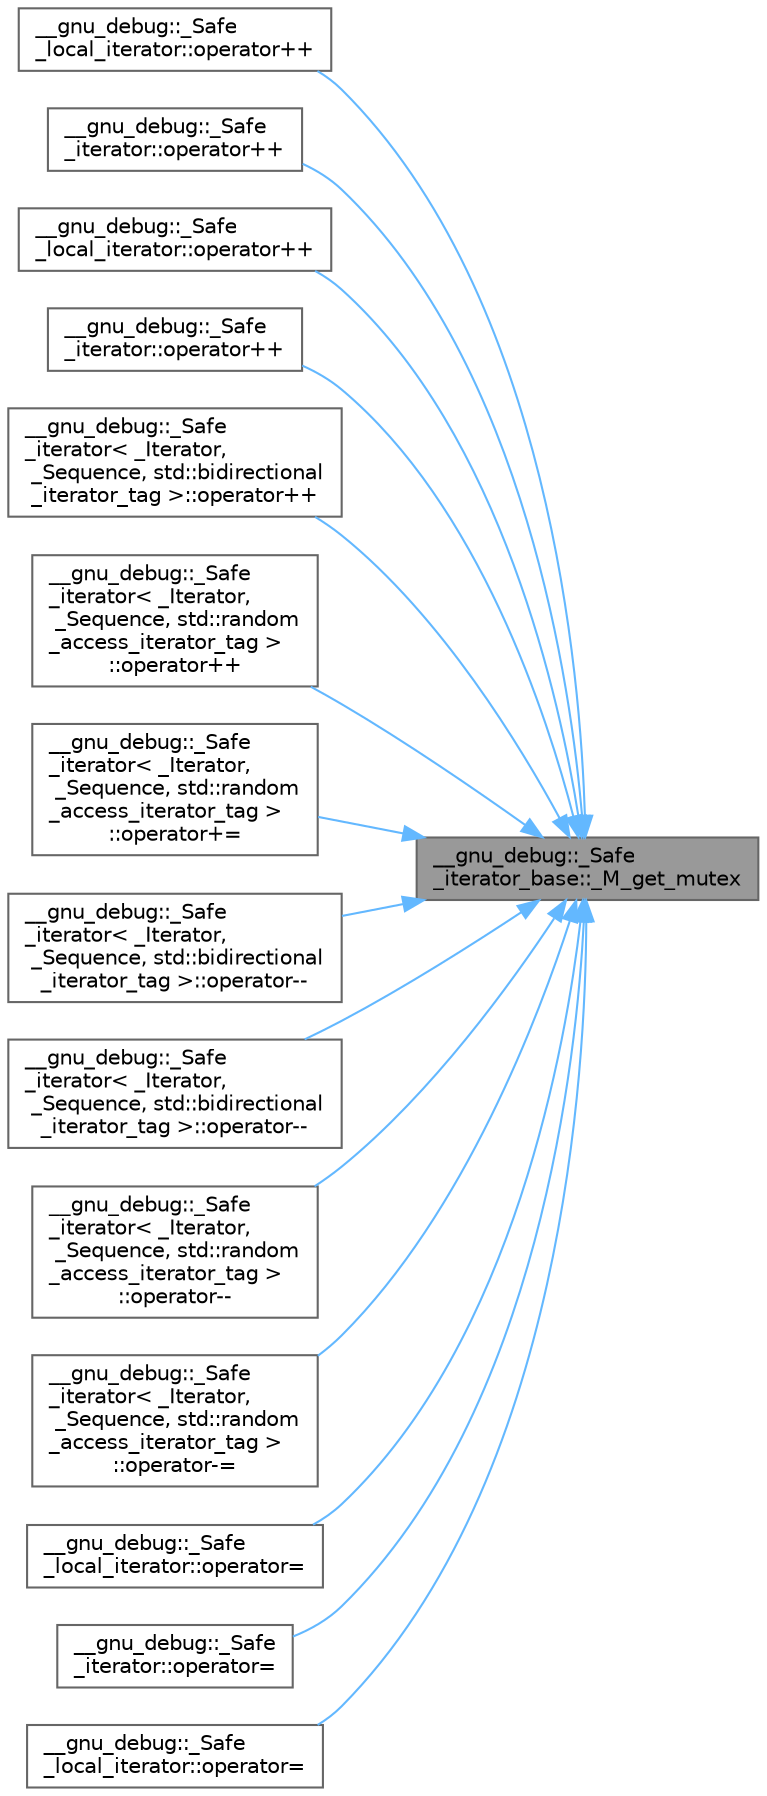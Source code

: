 digraph "__gnu_debug::_Safe_iterator_base::_M_get_mutex"
{
 // LATEX_PDF_SIZE
  bgcolor="transparent";
  edge [fontname=Helvetica,fontsize=10,labelfontname=Helvetica,labelfontsize=10];
  node [fontname=Helvetica,fontsize=10,shape=box,height=0.2,width=0.4];
  rankdir="RL";
  Node1 [id="Node000001",label="__gnu_debug::_Safe\l_iterator_base::_M_get_mutex",height=0.2,width=0.4,color="gray40", fillcolor="grey60", style="filled", fontcolor="black",tooltip=" "];
  Node1 -> Node2 [id="edge29_Node000001_Node000002",dir="back",color="steelblue1",style="solid",tooltip=" "];
  Node2 [id="Node000002",label="__gnu_debug::_Safe\l_local_iterator::operator++",height=0.2,width=0.4,color="grey40", fillcolor="white", style="filled",URL="$class____gnu__debug_1_1___safe__local__iterator.html#a4341710e5e529c0bb185bc7e9a5926a8",tooltip="Iterator preincrement."];
  Node1 -> Node3 [id="edge30_Node000001_Node000003",dir="back",color="steelblue1",style="solid",tooltip=" "];
  Node3 [id="Node000003",label="__gnu_debug::_Safe\l_iterator::operator++",height=0.2,width=0.4,color="grey40", fillcolor="white", style="filled",URL="$class____gnu__debug_1_1___safe__iterator.html#a604aa250fdd3301544a77e49bd3021f0",tooltip="Iterator preincrement."];
  Node1 -> Node4 [id="edge31_Node000001_Node000004",dir="back",color="steelblue1",style="solid",tooltip=" "];
  Node4 [id="Node000004",label="__gnu_debug::_Safe\l_local_iterator::operator++",height=0.2,width=0.4,color="grey40", fillcolor="white", style="filled",URL="$class____gnu__debug_1_1___safe__local__iterator.html#a970d20722ad94a43afaa2e4db289f85e",tooltip="Iterator postincrement."];
  Node1 -> Node5 [id="edge32_Node000001_Node000005",dir="back",color="steelblue1",style="solid",tooltip=" "];
  Node5 [id="Node000005",label="__gnu_debug::_Safe\l_iterator::operator++",height=0.2,width=0.4,color="grey40", fillcolor="white", style="filled",URL="$class____gnu__debug_1_1___safe__iterator.html#afcab5e513c8f51d1603094b906f2a5b7",tooltip="Iterator postincrement."];
  Node1 -> Node6 [id="edge33_Node000001_Node000006",dir="back",color="steelblue1",style="solid",tooltip=" "];
  Node6 [id="Node000006",label="__gnu_debug::_Safe\l_iterator\< _Iterator,\l _Sequence, std::bidirectional\l_iterator_tag \>::operator++",height=0.2,width=0.4,color="grey40", fillcolor="white", style="filled",URL="$class____gnu__debug_1_1___safe__iterator_3_01___iterator_00_01___sequence_00_01std_1_1bidirectional__iterator__tag_01_4.html#aa380eff611c872f236277e43e4eedf7b",tooltip="Iterator postincrement."];
  Node1 -> Node7 [id="edge34_Node000001_Node000007",dir="back",color="steelblue1",style="solid",tooltip=" "];
  Node7 [id="Node000007",label="__gnu_debug::_Safe\l_iterator\< _Iterator,\l _Sequence, std::random\l_access_iterator_tag \>\l::operator++",height=0.2,width=0.4,color="grey40", fillcolor="white", style="filled",URL="$class____gnu__debug_1_1___safe__iterator_3_01___iterator_00_01___sequence_00_01std_1_1random__access__iterator__tag_01_4.html#a61358f097d8d36a1ae2de73f37c4c607",tooltip="Iterator postincrement."];
  Node1 -> Node8 [id="edge35_Node000001_Node000008",dir="back",color="steelblue1",style="solid",tooltip=" "];
  Node8 [id="Node000008",label="__gnu_debug::_Safe\l_iterator\< _Iterator,\l _Sequence, std::random\l_access_iterator_tag \>\l::operator+=",height=0.2,width=0.4,color="grey40", fillcolor="white", style="filled",URL="$class____gnu__debug_1_1___safe__iterator_3_01___iterator_00_01___sequence_00_01std_1_1random__access__iterator__tag_01_4.html#aea1eb386d7d39779cf371eb3fcfd2d2a",tooltip=" "];
  Node1 -> Node9 [id="edge36_Node000001_Node000009",dir="back",color="steelblue1",style="solid",tooltip=" "];
  Node9 [id="Node000009",label="__gnu_debug::_Safe\l_iterator\< _Iterator,\l _Sequence, std::bidirectional\l_iterator_tag \>::operator--",height=0.2,width=0.4,color="grey40", fillcolor="white", style="filled",URL="$class____gnu__debug_1_1___safe__iterator_3_01___iterator_00_01___sequence_00_01std_1_1bidirectional__iterator__tag_01_4.html#aa071d99ce70ab4fa90ac8992489d2b88",tooltip="Iterator predecrement."];
  Node1 -> Node10 [id="edge37_Node000001_Node000010",dir="back",color="steelblue1",style="solid",tooltip=" "];
  Node10 [id="Node000010",label="__gnu_debug::_Safe\l_iterator\< _Iterator,\l _Sequence, std::bidirectional\l_iterator_tag \>::operator--",height=0.2,width=0.4,color="grey40", fillcolor="white", style="filled",URL="$class____gnu__debug_1_1___safe__iterator_3_01___iterator_00_01___sequence_00_01std_1_1bidirectional__iterator__tag_01_4.html#a116df69aba5b5e6182942243df25b698",tooltip="Iterator postdecrement."];
  Node1 -> Node11 [id="edge38_Node000001_Node000011",dir="back",color="steelblue1",style="solid",tooltip=" "];
  Node11 [id="Node000011",label="__gnu_debug::_Safe\l_iterator\< _Iterator,\l _Sequence, std::random\l_access_iterator_tag \>\l::operator--",height=0.2,width=0.4,color="grey40", fillcolor="white", style="filled",URL="$class____gnu__debug_1_1___safe__iterator_3_01___iterator_00_01___sequence_00_01std_1_1random__access__iterator__tag_01_4.html#a544aad819b4c547a2c201e68038f80db",tooltip="Iterator postdecrement."];
  Node1 -> Node12 [id="edge39_Node000001_Node000012",dir="back",color="steelblue1",style="solid",tooltip=" "];
  Node12 [id="Node000012",label="__gnu_debug::_Safe\l_iterator\< _Iterator,\l _Sequence, std::random\l_access_iterator_tag \>\l::operator-=",height=0.2,width=0.4,color="grey40", fillcolor="white", style="filled",URL="$class____gnu__debug_1_1___safe__iterator_3_01___iterator_00_01___sequence_00_01std_1_1random__access__iterator__tag_01_4.html#a3a0cba478fccc596d52e63b646858d4f",tooltip=" "];
  Node1 -> Node13 [id="edge40_Node000001_Node000013",dir="back",color="steelblue1",style="solid",tooltip=" "];
  Node13 [id="Node000013",label="__gnu_debug::_Safe\l_local_iterator::operator=",height=0.2,width=0.4,color="grey40", fillcolor="white", style="filled",URL="$class____gnu__debug_1_1___safe__local__iterator.html#a1e0306579e4d4782b254f5d5732e078f",tooltip="Move assignment."];
  Node1 -> Node14 [id="edge41_Node000001_Node000014",dir="back",color="steelblue1",style="solid",tooltip=" "];
  Node14 [id="Node000014",label="__gnu_debug::_Safe\l_iterator::operator=",height=0.2,width=0.4,color="grey40", fillcolor="white", style="filled",URL="$class____gnu__debug_1_1___safe__iterator.html#acbd0220fdddeff06c0a1c8581a81c856",tooltip="Copy assignment."];
  Node1 -> Node15 [id="edge42_Node000001_Node000015",dir="back",color="steelblue1",style="solid",tooltip=" "];
  Node15 [id="Node000015",label="__gnu_debug::_Safe\l_local_iterator::operator=",height=0.2,width=0.4,color="grey40", fillcolor="white", style="filled",URL="$class____gnu__debug_1_1___safe__local__iterator.html#a4370f29684bf7feab310caad4d1ba01f",tooltip="Copy assignment."];
}
